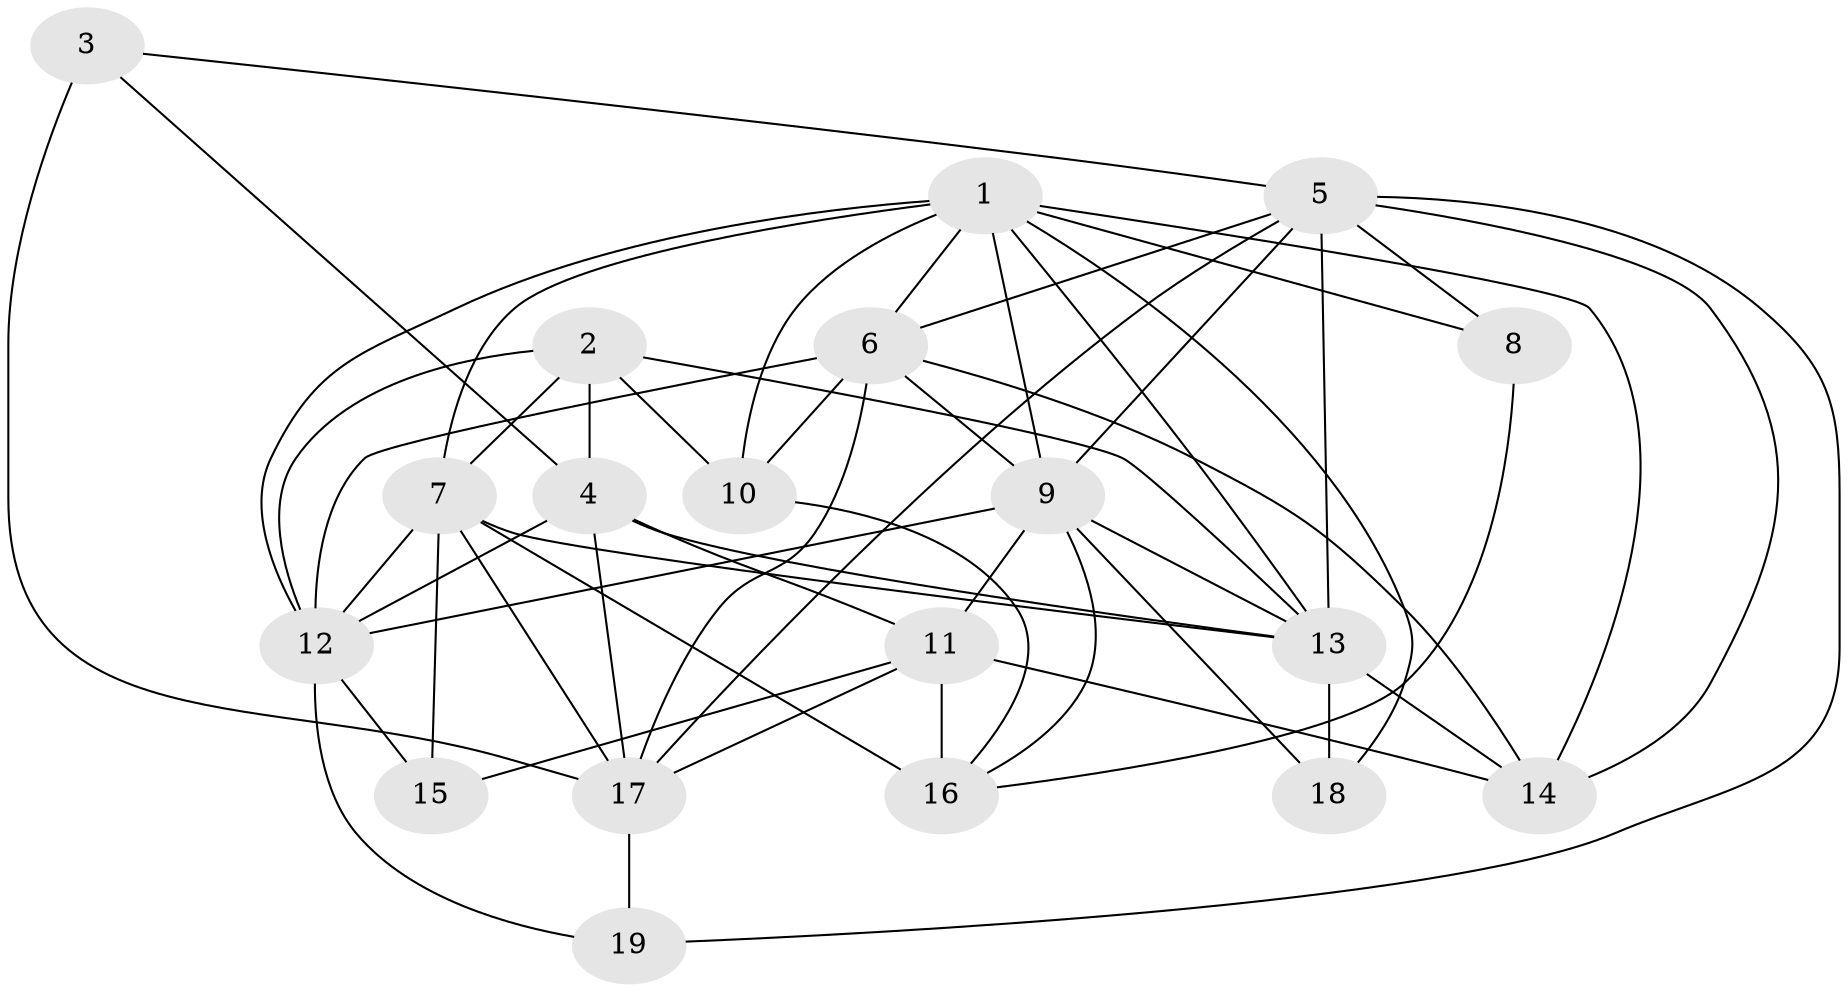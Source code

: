 // original degree distribution, {4: 0.32786885245901637, 2: 0.11475409836065574, 6: 0.08196721311475409, 5: 0.19672131147540983, 3: 0.2459016393442623, 7: 0.01639344262295082, 8: 0.01639344262295082}
// Generated by graph-tools (version 1.1) at 2025/50/03/04/25 22:50:55]
// undirected, 19 vertices, 54 edges
graph export_dot {
  node [color=gray90,style=filled];
  1;
  2;
  3;
  4;
  5;
  6;
  7;
  8;
  9;
  10;
  11;
  12;
  13;
  14;
  15;
  16;
  17;
  18;
  19;
  1 -- 6 [weight=1.0];
  1 -- 7 [weight=1.0];
  1 -- 8 [weight=1.0];
  1 -- 9 [weight=1.0];
  1 -- 10 [weight=1.0];
  1 -- 12 [weight=2.0];
  1 -- 13 [weight=2.0];
  1 -- 14 [weight=1.0];
  1 -- 18 [weight=1.0];
  2 -- 4 [weight=3.0];
  2 -- 7 [weight=1.0];
  2 -- 10 [weight=1.0];
  2 -- 12 [weight=1.0];
  2 -- 13 [weight=1.0];
  3 -- 4 [weight=1.0];
  3 -- 5 [weight=1.0];
  3 -- 17 [weight=1.0];
  4 -- 11 [weight=2.0];
  4 -- 12 [weight=1.0];
  4 -- 13 [weight=1.0];
  4 -- 17 [weight=2.0];
  5 -- 6 [weight=2.0];
  5 -- 8 [weight=2.0];
  5 -- 9 [weight=2.0];
  5 -- 13 [weight=1.0];
  5 -- 14 [weight=1.0];
  5 -- 17 [weight=1.0];
  5 -- 19 [weight=1.0];
  6 -- 9 [weight=3.0];
  6 -- 10 [weight=1.0];
  6 -- 12 [weight=2.0];
  6 -- 14 [weight=1.0];
  6 -- 17 [weight=2.0];
  7 -- 12 [weight=1.0];
  7 -- 13 [weight=1.0];
  7 -- 15 [weight=1.0];
  7 -- 16 [weight=1.0];
  7 -- 17 [weight=1.0];
  8 -- 16 [weight=1.0];
  9 -- 11 [weight=1.0];
  9 -- 12 [weight=1.0];
  9 -- 13 [weight=1.0];
  9 -- 16 [weight=1.0];
  9 -- 18 [weight=1.0];
  10 -- 16 [weight=1.0];
  11 -- 14 [weight=1.0];
  11 -- 15 [weight=1.0];
  11 -- 16 [weight=3.0];
  11 -- 17 [weight=1.0];
  12 -- 15 [weight=1.0];
  12 -- 19 [weight=1.0];
  13 -- 14 [weight=2.0];
  13 -- 18 [weight=1.0];
  17 -- 19 [weight=1.0];
}
